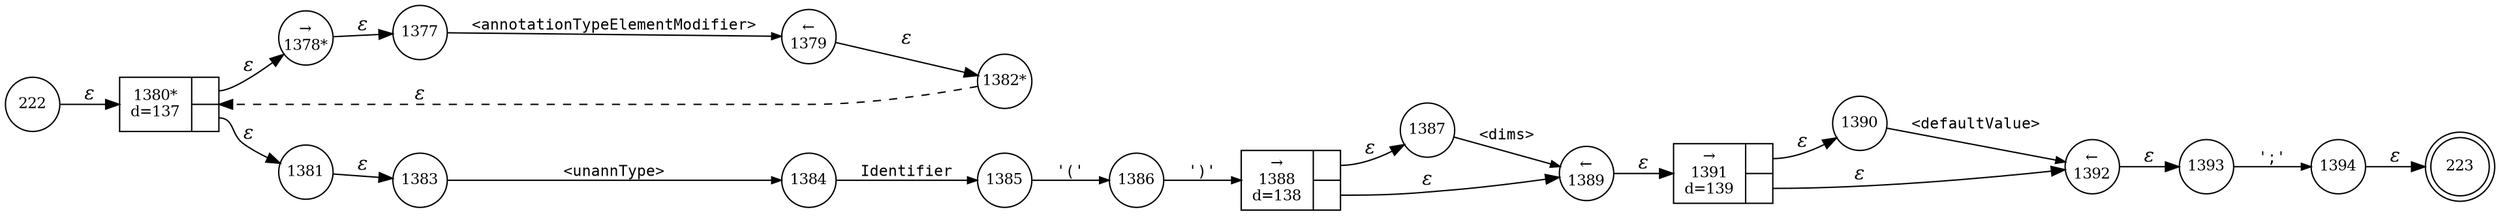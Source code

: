 digraph ATN {
rankdir=LR;
s223[fontsize=11, label="223", shape=doublecircle, fixedsize=true, width=.6];
s1377[fontsize=11,label="1377", shape=circle, fixedsize=true, width=.55, peripheries=1];
s1378[fontsize=11,label="&rarr;\n1378*", shape=circle, fixedsize=true, width=.55, peripheries=1];
s1379[fontsize=11,label="&larr;\n1379", shape=circle, fixedsize=true, width=.55, peripheries=1];
s1380[fontsize=11,label="{1380*\nd=137|{<p0>|<p1>}}", shape=record, fixedsize=false, peripheries=1];
s1381[fontsize=11,label="1381", shape=circle, fixedsize=true, width=.55, peripheries=1];
s1382[fontsize=11,label="1382*", shape=circle, fixedsize=true, width=.55, peripheries=1];
s1383[fontsize=11,label="1383", shape=circle, fixedsize=true, width=.55, peripheries=1];
s1384[fontsize=11,label="1384", shape=circle, fixedsize=true, width=.55, peripheries=1];
s1385[fontsize=11,label="1385", shape=circle, fixedsize=true, width=.55, peripheries=1];
s1386[fontsize=11,label="1386", shape=circle, fixedsize=true, width=.55, peripheries=1];
s1387[fontsize=11,label="1387", shape=circle, fixedsize=true, width=.55, peripheries=1];
s1388[fontsize=11,label="{&rarr;\n1388\nd=138|{<p0>|<p1>}}", shape=record, fixedsize=false, peripheries=1];
s1389[fontsize=11,label="&larr;\n1389", shape=circle, fixedsize=true, width=.55, peripheries=1];
s1390[fontsize=11,label="1390", shape=circle, fixedsize=true, width=.55, peripheries=1];
s1391[fontsize=11,label="{&rarr;\n1391\nd=139|{<p0>|<p1>}}", shape=record, fixedsize=false, peripheries=1];
s1392[fontsize=11,label="&larr;\n1392", shape=circle, fixedsize=true, width=.55, peripheries=1];
s1393[fontsize=11,label="1393", shape=circle, fixedsize=true, width=.55, peripheries=1];
s1394[fontsize=11,label="1394", shape=circle, fixedsize=true, width=.55, peripheries=1];
s222[fontsize=11,label="222", shape=circle, fixedsize=true, width=.55, peripheries=1];
s222 -> s1380 [fontname="Times-Italic", label="&epsilon;"];
s1380:p0 -> s1378 [fontname="Times-Italic", label="&epsilon;"];
s1380:p1 -> s1381 [fontname="Times-Italic", label="&epsilon;"];
s1378 -> s1377 [fontname="Times-Italic", label="&epsilon;"];
s1381 -> s1383 [fontname="Times-Italic", label="&epsilon;"];
s1377 -> s1379 [fontsize=11, fontname="Courier", arrowsize=.7, label = "<annotationTypeElementModifier>", arrowhead = normal];
s1383 -> s1384 [fontsize=11, fontname="Courier", arrowsize=.7, label = "<unannType>", arrowhead = normal];
s1379 -> s1382 [fontname="Times-Italic", label="&epsilon;"];
s1384 -> s1385 [fontsize=11, fontname="Courier", arrowsize=.7, label = "Identifier", arrowhead = normal];
s1382 -> s1380 [fontname="Times-Italic", label="&epsilon;", style="dashed"];
s1385 -> s1386 [fontsize=11, fontname="Courier", arrowsize=.7, label = "'('", arrowhead = normal];
s1386 -> s1388 [fontsize=11, fontname="Courier", arrowsize=.7, label = "')'", arrowhead = normal];
s1388:p0 -> s1387 [fontname="Times-Italic", label="&epsilon;"];
s1388:p1 -> s1389 [fontname="Times-Italic", label="&epsilon;"];
s1387 -> s1389 [fontsize=11, fontname="Courier", arrowsize=.7, label = "<dims>", arrowhead = normal];
s1389 -> s1391 [fontname="Times-Italic", label="&epsilon;"];
s1391:p0 -> s1390 [fontname="Times-Italic", label="&epsilon;"];
s1391:p1 -> s1392 [fontname="Times-Italic", label="&epsilon;"];
s1390 -> s1392 [fontsize=11, fontname="Courier", arrowsize=.7, label = "<defaultValue>", arrowhead = normal];
s1392 -> s1393 [fontname="Times-Italic", label="&epsilon;"];
s1393 -> s1394 [fontsize=11, fontname="Courier", arrowsize=.7, label = "';'", arrowhead = normal];
s1394 -> s223 [fontname="Times-Italic", label="&epsilon;"];
}